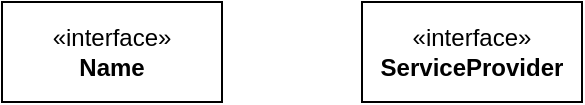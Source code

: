 <mxfile version="28.0.9">
  <diagram name="Page-1" id="pCF_bqjnFebijJtU8GOS">
    <mxGraphModel dx="695" dy="830" grid="1" gridSize="10" guides="1" tooltips="1" connect="1" arrows="1" fold="1" page="1" pageScale="1" pageWidth="850" pageHeight="1100" math="0" shadow="0">
      <root>
        <mxCell id="0" />
        <mxCell id="1" parent="0" />
        <mxCell id="o1bh6cQ6JeAcg9jFE79u-5" value="«interface»&lt;br&gt;&lt;b&gt;ServiceProvider&lt;/b&gt;" style="html=1;whiteSpace=wrap;" vertex="1" parent="1">
          <mxGeometry x="330" y="330" width="110" height="50" as="geometry" />
        </mxCell>
        <mxCell id="o1bh6cQ6JeAcg9jFE79u-6" value="&amp;laquo;interface&amp;raquo;&lt;br&gt;&lt;b&gt;Name&lt;/b&gt;" style="html=1;whiteSpace=wrap;" vertex="1" parent="1">
          <mxGeometry x="150" y="330" width="110" height="50" as="geometry" />
        </mxCell>
      </root>
    </mxGraphModel>
  </diagram>
</mxfile>
